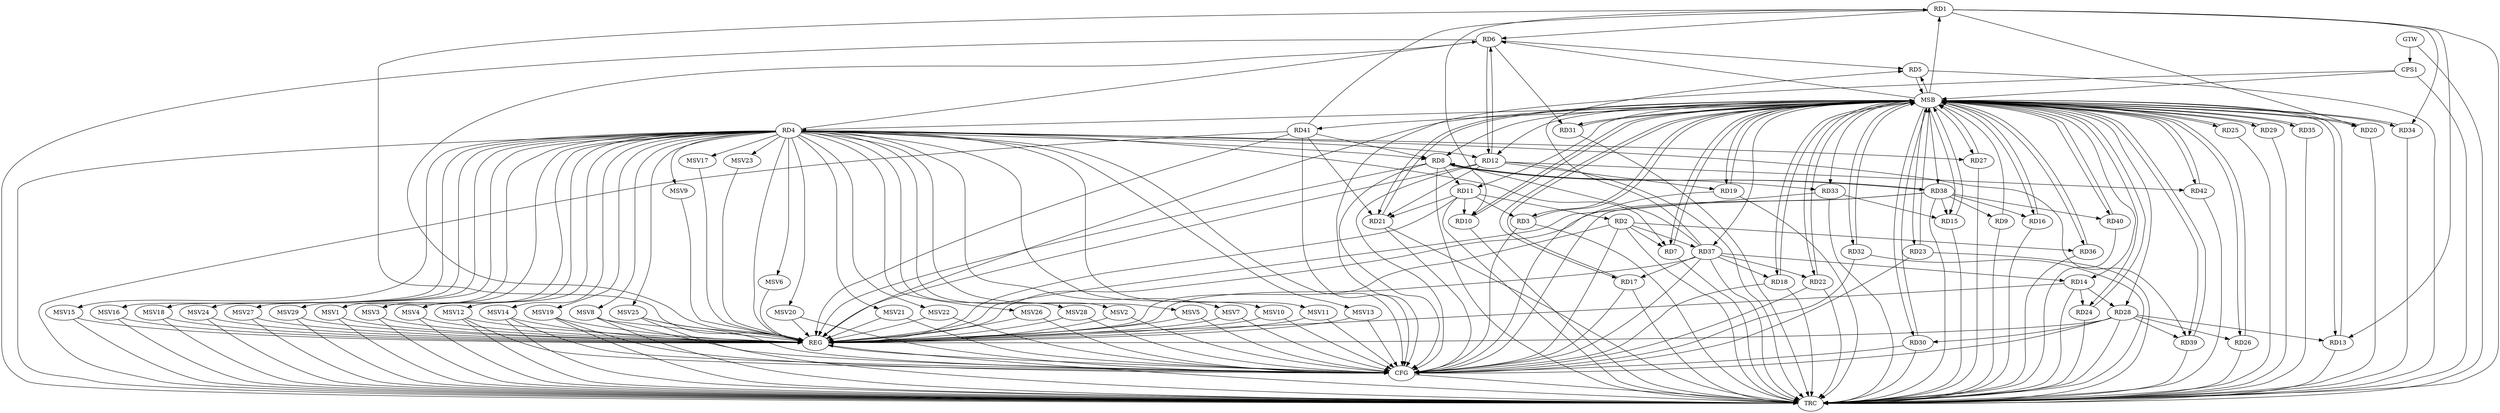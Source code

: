 strict digraph G {
  RD1 [ label="RD1" ];
  RD2 [ label="RD2" ];
  RD3 [ label="RD3" ];
  RD4 [ label="RD4" ];
  RD5 [ label="RD5" ];
  RD6 [ label="RD6" ];
  RD7 [ label="RD7" ];
  RD8 [ label="RD8" ];
  RD9 [ label="RD9" ];
  RD10 [ label="RD10" ];
  RD11 [ label="RD11" ];
  RD12 [ label="RD12" ];
  RD13 [ label="RD13" ];
  RD14 [ label="RD14" ];
  RD15 [ label="RD15" ];
  RD16 [ label="RD16" ];
  RD17 [ label="RD17" ];
  RD18 [ label="RD18" ];
  RD19 [ label="RD19" ];
  RD20 [ label="RD20" ];
  RD21 [ label="RD21" ];
  RD22 [ label="RD22" ];
  RD23 [ label="RD23" ];
  RD24 [ label="RD24" ];
  RD25 [ label="RD25" ];
  RD26 [ label="RD26" ];
  RD27 [ label="RD27" ];
  RD28 [ label="RD28" ];
  RD29 [ label="RD29" ];
  RD30 [ label="RD30" ];
  RD31 [ label="RD31" ];
  RD32 [ label="RD32" ];
  RD33 [ label="RD33" ];
  RD34 [ label="RD34" ];
  RD35 [ label="RD35" ];
  RD36 [ label="RD36" ];
  RD37 [ label="RD37" ];
  RD38 [ label="RD38" ];
  RD39 [ label="RD39" ];
  RD40 [ label="RD40" ];
  RD41 [ label="RD41" ];
  RD42 [ label="RD42" ];
  CPS1 [ label="CPS1" ];
  GTW [ label="GTW" ];
  REG [ label="REG" ];
  MSB [ label="MSB" ];
  CFG [ label="CFG" ];
  TRC [ label="TRC" ];
  MSV1 [ label="MSV1" ];
  MSV2 [ label="MSV2" ];
  MSV3 [ label="MSV3" ];
  MSV4 [ label="MSV4" ];
  MSV5 [ label="MSV5" ];
  MSV6 [ label="MSV6" ];
  MSV7 [ label="MSV7" ];
  MSV8 [ label="MSV8" ];
  MSV9 [ label="MSV9" ];
  MSV10 [ label="MSV10" ];
  MSV11 [ label="MSV11" ];
  MSV12 [ label="MSV12" ];
  MSV13 [ label="MSV13" ];
  MSV14 [ label="MSV14" ];
  MSV15 [ label="MSV15" ];
  MSV16 [ label="MSV16" ];
  MSV17 [ label="MSV17" ];
  MSV18 [ label="MSV18" ];
  MSV19 [ label="MSV19" ];
  MSV20 [ label="MSV20" ];
  MSV21 [ label="MSV21" ];
  MSV22 [ label="MSV22" ];
  MSV23 [ label="MSV23" ];
  MSV24 [ label="MSV24" ];
  MSV25 [ label="MSV25" ];
  MSV26 [ label="MSV26" ];
  MSV27 [ label="MSV27" ];
  MSV28 [ label="MSV28" ];
  MSV29 [ label="MSV29" ];
  RD1 -> RD6;
  RD1 -> RD10;
  RD1 -> RD13;
  RD1 -> RD20;
  RD1 -> RD34;
  RD41 -> RD1;
  RD2 -> RD7;
  RD11 -> RD2;
  RD2 -> RD36;
  RD2 -> RD37;
  RD11 -> RD3;
  RD4 -> RD6;
  RD4 -> RD7;
  RD4 -> RD8;
  RD4 -> RD12;
  RD4 -> RD27;
  RD4 -> RD39;
  RD6 -> RD5;
  RD37 -> RD5;
  RD6 -> RD12;
  RD12 -> RD6;
  RD6 -> RD31;
  RD8 -> RD11;
  RD8 -> RD33;
  RD37 -> RD8;
  RD8 -> RD38;
  RD38 -> RD8;
  RD41 -> RD8;
  RD38 -> RD9;
  RD11 -> RD10;
  RD11 -> RD21;
  RD12 -> RD19;
  RD12 -> RD21;
  RD12 -> RD42;
  RD28 -> RD13;
  RD14 -> RD24;
  RD14 -> RD28;
  RD37 -> RD14;
  RD33 -> RD15;
  RD38 -> RD15;
  RD38 -> RD16;
  RD37 -> RD17;
  RD37 -> RD18;
  RD41 -> RD21;
  RD37 -> RD22;
  RD28 -> RD26;
  RD28 -> RD30;
  RD28 -> RD39;
  RD38 -> RD40;
  GTW -> CPS1;
  RD1 -> REG;
  RD2 -> REG;
  RD4 -> REG;
  RD6 -> REG;
  RD8 -> REG;
  RD11 -> REG;
  RD12 -> REG;
  RD14 -> REG;
  RD28 -> REG;
  RD33 -> REG;
  RD37 -> REG;
  RD38 -> REG;
  RD41 -> REG;
  RD3 -> MSB;
  MSB -> RD1;
  MSB -> RD24;
  MSB -> REG;
  RD5 -> MSB;
  MSB -> RD3;
  MSB -> RD6;
  RD7 -> MSB;
  MSB -> RD21;
  RD9 -> MSB;
  MSB -> RD28;
  MSB -> RD29;
  MSB -> RD37;
  RD10 -> MSB;
  MSB -> RD4;
  MSB -> RD12;
  MSB -> RD19;
  MSB -> RD25;
  MSB -> RD27;
  MSB -> RD38;
  MSB -> RD41;
  RD13 -> MSB;
  MSB -> RD5;
  MSB -> RD18;
  MSB -> RD31;
  MSB -> RD35;
  RD15 -> MSB;
  MSB -> RD22;
  MSB -> RD23;
  MSB -> RD36;
  MSB -> RD39;
  MSB -> RD40;
  RD16 -> MSB;
  MSB -> RD11;
  RD17 -> MSB;
  MSB -> RD13;
  MSB -> RD32;
  MSB -> RD33;
  RD18 -> MSB;
  MSB -> RD42;
  RD19 -> MSB;
  MSB -> RD20;
  RD20 -> MSB;
  MSB -> RD14;
  RD21 -> MSB;
  MSB -> RD7;
  MSB -> RD8;
  MSB -> RD30;
  RD22 -> MSB;
  MSB -> RD15;
  RD23 -> MSB;
  MSB -> RD16;
  RD24 -> MSB;
  MSB -> RD34;
  RD25 -> MSB;
  MSB -> RD26;
  RD26 -> MSB;
  RD27 -> MSB;
  RD29 -> MSB;
  RD30 -> MSB;
  RD31 -> MSB;
  RD32 -> MSB;
  RD34 -> MSB;
  RD35 -> MSB;
  MSB -> RD17;
  RD36 -> MSB;
  RD39 -> MSB;
  RD40 -> MSB;
  MSB -> RD10;
  RD42 -> MSB;
  CPS1 -> MSB;
  RD22 -> CFG;
  RD19 -> CFG;
  RD4 -> CFG;
  RD30 -> CFG;
  RD2 -> CFG;
  RD37 -> CFG;
  RD32 -> CFG;
  RD17 -> CFG;
  RD8 -> CFG;
  RD18 -> CFG;
  RD12 -> CFG;
  RD41 -> CFG;
  CPS1 -> CFG;
  RD28 -> CFG;
  RD38 -> CFG;
  RD3 -> CFG;
  RD21 -> CFG;
  RD23 -> CFG;
  REG -> CFG;
  RD1 -> TRC;
  RD2 -> TRC;
  RD3 -> TRC;
  RD4 -> TRC;
  RD5 -> TRC;
  RD6 -> TRC;
  RD7 -> TRC;
  RD8 -> TRC;
  RD9 -> TRC;
  RD10 -> TRC;
  RD11 -> TRC;
  RD12 -> TRC;
  RD13 -> TRC;
  RD14 -> TRC;
  RD15 -> TRC;
  RD16 -> TRC;
  RD17 -> TRC;
  RD18 -> TRC;
  RD19 -> TRC;
  RD20 -> TRC;
  RD21 -> TRC;
  RD22 -> TRC;
  RD23 -> TRC;
  RD24 -> TRC;
  RD25 -> TRC;
  RD26 -> TRC;
  RD27 -> TRC;
  RD28 -> TRC;
  RD29 -> TRC;
  RD30 -> TRC;
  RD31 -> TRC;
  RD32 -> TRC;
  RD33 -> TRC;
  RD34 -> TRC;
  RD35 -> TRC;
  RD36 -> TRC;
  RD37 -> TRC;
  RD38 -> TRC;
  RD39 -> TRC;
  RD40 -> TRC;
  RD41 -> TRC;
  RD42 -> TRC;
  CPS1 -> TRC;
  GTW -> TRC;
  CFG -> TRC;
  TRC -> REG;
  RD4 -> MSV1;
  RD4 -> MSV2;
  RD4 -> MSV3;
  MSV1 -> REG;
  MSV1 -> TRC;
  MSV2 -> REG;
  MSV2 -> CFG;
  MSV3 -> REG;
  MSV3 -> TRC;
  RD4 -> MSV4;
  RD4 -> MSV5;
  MSV4 -> REG;
  MSV4 -> TRC;
  MSV5 -> REG;
  MSV5 -> CFG;
  RD4 -> MSV6;
  RD4 -> MSV7;
  RD4 -> MSV8;
  RD4 -> MSV9;
  RD4 -> MSV10;
  RD4 -> MSV11;
  RD4 -> MSV12;
  MSV6 -> REG;
  MSV7 -> REG;
  MSV7 -> CFG;
  MSV8 -> REG;
  MSV8 -> TRC;
  MSV8 -> CFG;
  MSV9 -> REG;
  MSV10 -> REG;
  MSV10 -> CFG;
  MSV11 -> REG;
  MSV11 -> CFG;
  MSV12 -> REG;
  MSV12 -> TRC;
  MSV12 -> CFG;
  RD4 -> MSV13;
  RD4 -> MSV14;
  MSV13 -> REG;
  MSV13 -> CFG;
  MSV14 -> REG;
  MSV14 -> TRC;
  MSV14 -> CFG;
  RD4 -> MSV15;
  RD4 -> MSV16;
  RD4 -> MSV17;
  RD4 -> MSV18;
  RD4 -> MSV19;
  MSV15 -> REG;
  MSV15 -> TRC;
  MSV16 -> REG;
  MSV16 -> TRC;
  MSV17 -> REG;
  MSV18 -> REG;
  MSV18 -> TRC;
  MSV19 -> REG;
  MSV19 -> TRC;
  MSV19 -> CFG;
  RD4 -> MSV20;
  MSV20 -> REG;
  MSV20 -> CFG;
  RD4 -> MSV21;
  MSV21 -> REG;
  MSV21 -> CFG;
  RD4 -> MSV22;
  RD4 -> MSV23;
  RD4 -> MSV24;
  RD4 -> MSV25;
  RD4 -> MSV26;
  MSV22 -> REG;
  MSV22 -> CFG;
  MSV23 -> REG;
  MSV24 -> REG;
  MSV24 -> TRC;
  MSV25 -> REG;
  MSV25 -> TRC;
  MSV25 -> CFG;
  MSV26 -> REG;
  MSV26 -> CFG;
  RD4 -> MSV27;
  MSV27 -> REG;
  MSV27 -> TRC;
  RD4 -> MSV28;
  RD4 -> MSV29;
  MSV28 -> REG;
  MSV28 -> CFG;
  MSV29 -> REG;
  MSV29 -> TRC;
}

